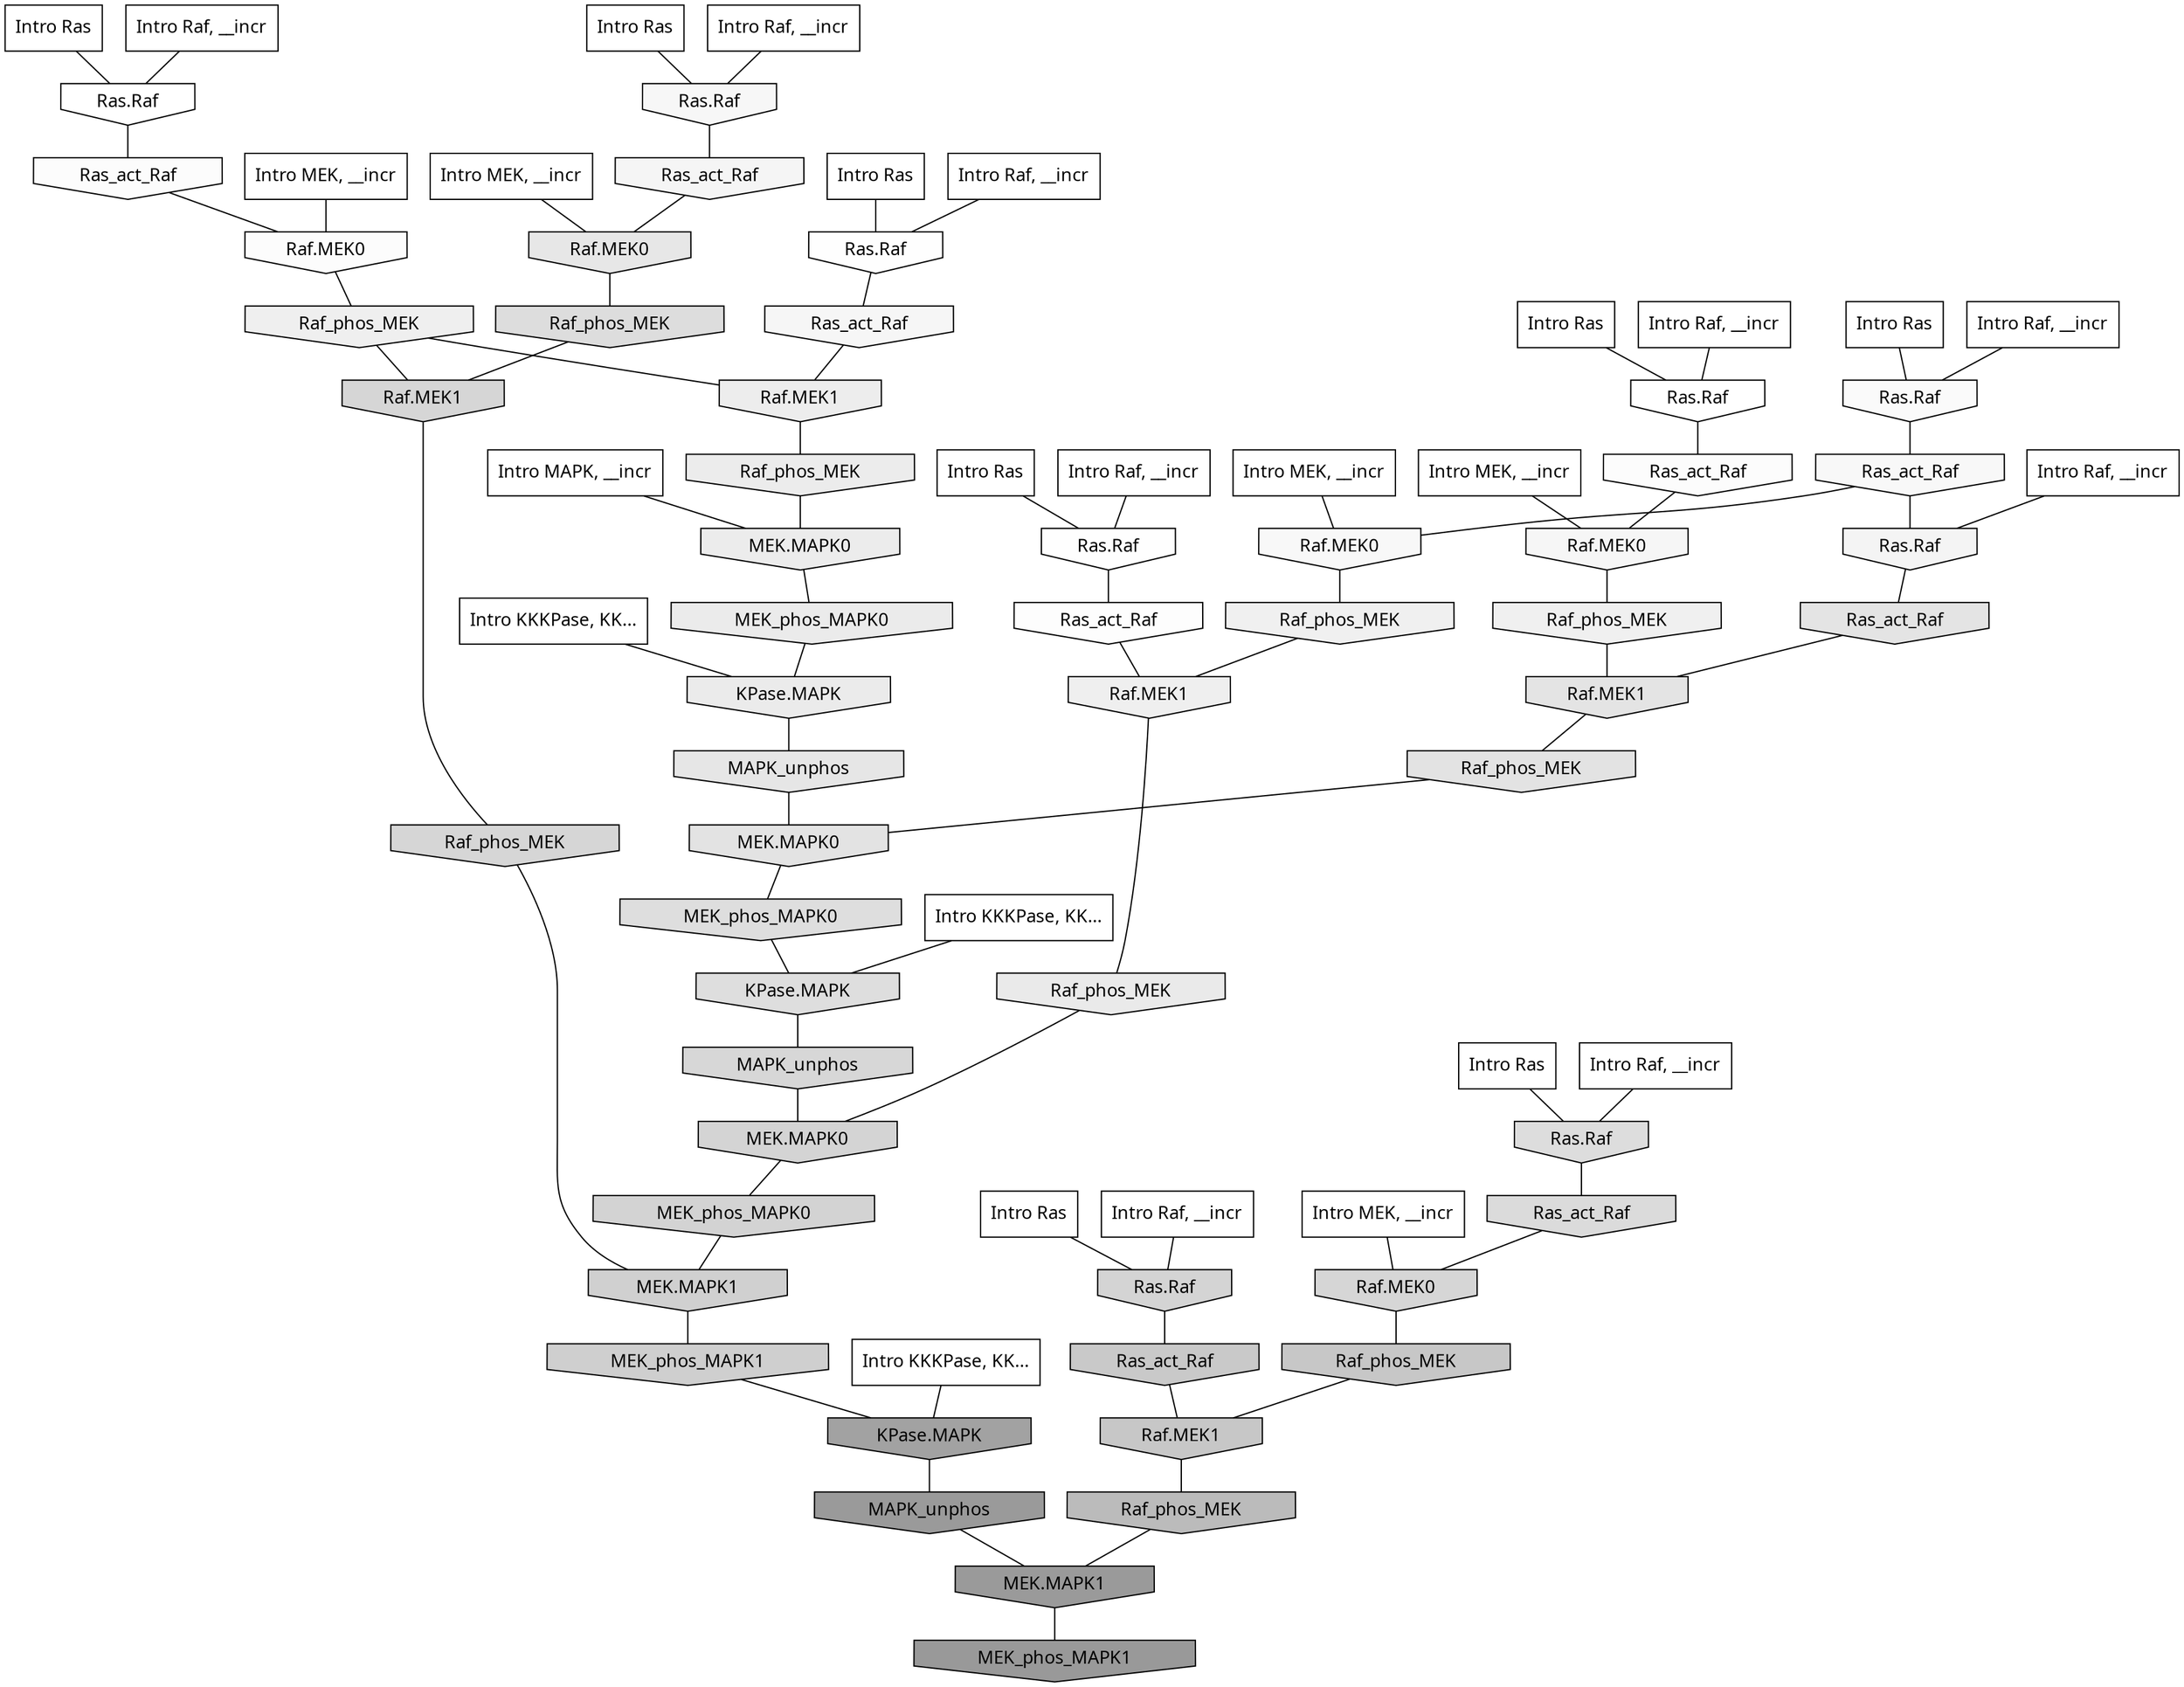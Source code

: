 digraph G{
  rankdir="TB";
  ranksep=0.30;
  node [fontname="CMU Serif"];
  edge [fontname="CMU Serif"];
  
  13 [label="Intro Ras", shape=rectangle, style=filled, fillcolor="0.000 0.000 1.000"]
  
  21 [label="Intro Ras", shape=rectangle, style=filled, fillcolor="0.000 0.000 1.000"]
  
  51 [label="Intro Ras", shape=rectangle, style=filled, fillcolor="0.000 0.000 1.000"]
  
  59 [label="Intro Ras", shape=rectangle, style=filled, fillcolor="0.000 0.000 1.000"]
  
  69 [label="Intro Ras", shape=rectangle, style=filled, fillcolor="0.000 0.000 1.000"]
  
  78 [label="Intro Ras", shape=rectangle, style=filled, fillcolor="0.000 0.000 1.000"]
  
  94 [label="Intro Ras", shape=rectangle, style=filled, fillcolor="0.000 0.000 1.000"]
  
  95 [label="Intro Ras", shape=rectangle, style=filled, fillcolor="0.000 0.000 1.000"]
  
  298 [label="Intro Raf, __incr", shape=rectangle, style=filled, fillcolor="0.000 0.000 1.000"]
  
  402 [label="Intro Raf, __incr", shape=rectangle, style=filled, fillcolor="0.000 0.000 1.000"]
  
  437 [label="Intro Raf, __incr", shape=rectangle, style=filled, fillcolor="0.000 0.000 1.000"]
  
  470 [label="Intro Raf, __incr", shape=rectangle, style=filled, fillcolor="0.000 0.000 1.000"]
  
  531 [label="Intro Raf, __incr", shape=rectangle, style=filled, fillcolor="0.000 0.000 1.000"]
  
  562 [label="Intro Raf, __incr", shape=rectangle, style=filled, fillcolor="0.000 0.000 1.000"]
  
  789 [label="Intro Raf, __incr", shape=rectangle, style=filled, fillcolor="0.000 0.000 1.000"]
  
  841 [label="Intro Raf, __incr", shape=rectangle, style=filled, fillcolor="0.000 0.000 1.000"]
  
  1024 [label="Intro Raf, __incr", shape=rectangle, style=filled, fillcolor="0.000 0.000 1.000"]
  
  1447 [label="Intro MEK, __incr", shape=rectangle, style=filled, fillcolor="0.000 0.000 1.000"]
  
  1700 [label="Intro MEK, __incr", shape=rectangle, style=filled, fillcolor="0.000 0.000 1.000"]
  
  1757 [label="Intro MEK, __incr", shape=rectangle, style=filled, fillcolor="0.000 0.000 1.000"]
  
  1783 [label="Intro MEK, __incr", shape=rectangle, style=filled, fillcolor="0.000 0.000 1.000"]
  
  1923 [label="Intro MEK, __incr", shape=rectangle, style=filled, fillcolor="0.000 0.000 1.000"]
  
  2411 [label="Intro MAPK, __incr", shape=rectangle, style=filled, fillcolor="0.000 0.000 1.000"]
  
  3105 [label="Intro KKKPase, KK...", shape=rectangle, style=filled, fillcolor="0.000 0.000 1.000"]
  
  3137 [label="Intro KKKPase, KK...", shape=rectangle, style=filled, fillcolor="0.000 0.000 1.000"]
  
  3147 [label="Intro KKKPase, KK...", shape=rectangle, style=filled, fillcolor="0.000 0.000 1.000"]
  
  3283 [label="Ras.Raf", shape=invhouse, style=filled, fillcolor="0.000 0.000 1.000"]
  
  3334 [label="Ras.Raf", shape=invhouse, style=filled, fillcolor="0.000 0.000 0.998"]
  
  3391 [label="Ras.Raf", shape=invhouse, style=filled, fillcolor="0.000 0.000 0.994"]
  
  3395 [label="Ras.Raf", shape=invhouse, style=filled, fillcolor="0.000 0.000 0.993"]
  
  3412 [label="Ras_act_Raf", shape=invhouse, style=filled, fillcolor="0.000 0.000 0.992"]
  
  3468 [label="Ras_act_Raf", shape=invhouse, style=filled, fillcolor="0.000 0.000 0.987"]
  
  3471 [label="Raf.MEK0", shape=invhouse, style=filled, fillcolor="0.000 0.000 0.987"]
  
  3480 [label="Ras_act_Raf", shape=invhouse, style=filled, fillcolor="0.000 0.000 0.986"]
  
  3608 [label="Ras.Raf", shape=invhouse, style=filled, fillcolor="0.000 0.000 0.977"]
  
  3711 [label="Ras_act_Raf", shape=invhouse, style=filled, fillcolor="0.000 0.000 0.971"]
  
  3714 [label="Raf.MEK0", shape=invhouse, style=filled, fillcolor="0.000 0.000 0.971"]
  
  3818 [label="Ras.Raf", shape=invhouse, style=filled, fillcolor="0.000 0.000 0.966"]
  
  3868 [label="Raf.MEK0", shape=invhouse, style=filled, fillcolor="0.000 0.000 0.964"]
  
  3940 [label="Ras_act_Raf", shape=invhouse, style=filled, fillcolor="0.000 0.000 0.962"]
  
  4063 [label="Ras_act_Raf", shape=invhouse, style=filled, fillcolor="0.000 0.000 0.958"]
  
  4105 [label="Ras.Raf", shape=invhouse, style=filled, fillcolor="0.000 0.000 0.956"]
  
  4576 [label="Raf_phos_MEK", shape=invhouse, style=filled, fillcolor="0.000 0.000 0.939"]
  
  4589 [label="Raf_phos_MEK", shape=invhouse, style=filled, fillcolor="0.000 0.000 0.938"]
  
  4618 [label="Raf.MEK1", shape=invhouse, style=filled, fillcolor="0.000 0.000 0.937"]
  
  4709 [label="Raf_phos_MEK", shape=invhouse, style=filled, fillcolor="0.000 0.000 0.935"]
  
  4890 [label="Raf.MEK1", shape=invhouse, style=filled, fillcolor="0.000 0.000 0.929"]
  
  5071 [label="Raf_phos_MEK", shape=invhouse, style=filled, fillcolor="0.000 0.000 0.923"]
  
  5073 [label="MEK.MAPK0", shape=invhouse, style=filled, fillcolor="0.000 0.000 0.923"]
  
  5169 [label="MEK_phos_MAPK0", shape=invhouse, style=filled, fillcolor="0.000 0.000 0.919"]
  
  5192 [label="KPase.MAPK", shape=invhouse, style=filled, fillcolor="0.000 0.000 0.919"]
  
  5281 [label="Raf_phos_MEK", shape=invhouse, style=filled, fillcolor="0.000 0.000 0.916"]
  
  5686 [label="Raf.MEK0", shape=invhouse, style=filled, fillcolor="0.000 0.000 0.904"]
  
  5802 [label="MAPK_unphos", shape=invhouse, style=filled, fillcolor="0.000 0.000 0.901"]
  
  6104 [label="Ras_act_Raf", shape=invhouse, style=filled, fillcolor="0.000 0.000 0.892"]
  
  6107 [label="Raf.MEK1", shape=invhouse, style=filled, fillcolor="0.000 0.000 0.892"]
  
  6347 [label="Raf_phos_MEK", shape=invhouse, style=filled, fillcolor="0.000 0.000 0.887"]
  
  6353 [label="MEK.MAPK0", shape=invhouse, style=filled, fillcolor="0.000 0.000 0.887"]
  
  7234 [label="MEK_phos_MAPK0", shape=invhouse, style=filled, fillcolor="0.000 0.000 0.869"]
  
  7269 [label="KPase.MAPK", shape=invhouse, style=filled, fillcolor="0.000 0.000 0.868"]
  
  7365 [label="Raf_phos_MEK", shape=invhouse, style=filled, fillcolor="0.000 0.000 0.867"]
  
  7420 [label="Ras.Raf", shape=invhouse, style=filled, fillcolor="0.000 0.000 0.866"]
  
  7951 [label="Ras_act_Raf", shape=invhouse, style=filled, fillcolor="0.000 0.000 0.857"]
  
  8995 [label="MAPK_unphos", shape=invhouse, style=filled, fillcolor="0.000 0.000 0.840"]
  
  9118 [label="Raf.MEK1", shape=invhouse, style=filled, fillcolor="0.000 0.000 0.838"]
  
  9167 [label="Raf.MEK0", shape=invhouse, style=filled, fillcolor="0.000 0.000 0.838"]
  
  9331 [label="Raf_phos_MEK", shape=invhouse, style=filled, fillcolor="0.000 0.000 0.836"]
  
  9666 [label="Ras.Raf", shape=invhouse, style=filled, fillcolor="0.000 0.000 0.832"]
  
  9798 [label="MEK.MAPK0", shape=invhouse, style=filled, fillcolor="0.000 0.000 0.831"]
  
  10066 [label="MEK_phos_MAPK0", shape=invhouse, style=filled, fillcolor="0.000 0.000 0.827"]
  
  11274 [label="MEK.MAPK1", shape=invhouse, style=filled, fillcolor="0.000 0.000 0.814"]
  
  11468 [label="MEK_phos_MAPK1", shape=invhouse, style=filled, fillcolor="0.000 0.000 0.812"]
  
  14542 [label="Ras_act_Raf", shape=invhouse, style=filled, fillcolor="0.000 0.000 0.787"]
  
  15221 [label="Raf_phos_MEK", shape=invhouse, style=filled, fillcolor="0.000 0.000 0.781"]
  
  15465 [label="Raf.MEK1", shape=invhouse, style=filled, fillcolor="0.000 0.000 0.779"]
  
  18351 [label="Raf_phos_MEK", shape=invhouse, style=filled, fillcolor="0.000 0.000 0.734"]
  
  21630 [label="KPase.MAPK", shape=invhouse, style=filled, fillcolor="0.000 0.000 0.635"]
  
  22590 [label="MAPK_unphos", shape=invhouse, style=filled, fillcolor="0.000 0.000 0.602"]
  
  22591 [label="MEK.MAPK1", shape=invhouse, style=filled, fillcolor="0.000 0.000 0.602"]
  
  22660 [label="MEK_phos_MAPK1", shape=invhouse, style=filled, fillcolor="0.000 0.000 0.600"]
  
  
  22591 -> 22660 [dir=none, color="0.000 0.000 0.000"] 
  22590 -> 22591 [dir=none, color="0.000 0.000 0.000"] 
  21630 -> 22590 [dir=none, color="0.000 0.000 0.000"] 
  18351 -> 22591 [dir=none, color="0.000 0.000 0.000"] 
  15465 -> 18351 [dir=none, color="0.000 0.000 0.000"] 
  15221 -> 15465 [dir=none, color="0.000 0.000 0.000"] 
  14542 -> 15465 [dir=none, color="0.000 0.000 0.000"] 
  11468 -> 21630 [dir=none, color="0.000 0.000 0.000"] 
  11274 -> 11468 [dir=none, color="0.000 0.000 0.000"] 
  10066 -> 11274 [dir=none, color="0.000 0.000 0.000"] 
  9798 -> 10066 [dir=none, color="0.000 0.000 0.000"] 
  9666 -> 14542 [dir=none, color="0.000 0.000 0.000"] 
  9331 -> 11274 [dir=none, color="0.000 0.000 0.000"] 
  9167 -> 15221 [dir=none, color="0.000 0.000 0.000"] 
  9118 -> 9331 [dir=none, color="0.000 0.000 0.000"] 
  8995 -> 9798 [dir=none, color="0.000 0.000 0.000"] 
  7951 -> 9167 [dir=none, color="0.000 0.000 0.000"] 
  7420 -> 7951 [dir=none, color="0.000 0.000 0.000"] 
  7365 -> 9118 [dir=none, color="0.000 0.000 0.000"] 
  7269 -> 8995 [dir=none, color="0.000 0.000 0.000"] 
  7234 -> 7269 [dir=none, color="0.000 0.000 0.000"] 
  6353 -> 7234 [dir=none, color="0.000 0.000 0.000"] 
  6347 -> 6353 [dir=none, color="0.000 0.000 0.000"] 
  6107 -> 6347 [dir=none, color="0.000 0.000 0.000"] 
  6104 -> 6107 [dir=none, color="0.000 0.000 0.000"] 
  5802 -> 6353 [dir=none, color="0.000 0.000 0.000"] 
  5686 -> 7365 [dir=none, color="0.000 0.000 0.000"] 
  5281 -> 9798 [dir=none, color="0.000 0.000 0.000"] 
  5192 -> 5802 [dir=none, color="0.000 0.000 0.000"] 
  5169 -> 5192 [dir=none, color="0.000 0.000 0.000"] 
  5073 -> 5169 [dir=none, color="0.000 0.000 0.000"] 
  5071 -> 5073 [dir=none, color="0.000 0.000 0.000"] 
  4890 -> 5071 [dir=none, color="0.000 0.000 0.000"] 
  4709 -> 4890 [dir=none, color="0.000 0.000 0.000"] 
  4709 -> 9118 [dir=none, color="0.000 0.000 0.000"] 
  4618 -> 5281 [dir=none, color="0.000 0.000 0.000"] 
  4589 -> 4618 [dir=none, color="0.000 0.000 0.000"] 
  4576 -> 6107 [dir=none, color="0.000 0.000 0.000"] 
  4105 -> 6104 [dir=none, color="0.000 0.000 0.000"] 
  4063 -> 5686 [dir=none, color="0.000 0.000 0.000"] 
  3940 -> 4890 [dir=none, color="0.000 0.000 0.000"] 
  3868 -> 4576 [dir=none, color="0.000 0.000 0.000"] 
  3818 -> 4063 [dir=none, color="0.000 0.000 0.000"] 
  3714 -> 4589 [dir=none, color="0.000 0.000 0.000"] 
  3711 -> 3714 [dir=none, color="0.000 0.000 0.000"] 
  3711 -> 4105 [dir=none, color="0.000 0.000 0.000"] 
  3608 -> 3711 [dir=none, color="0.000 0.000 0.000"] 
  3480 -> 3868 [dir=none, color="0.000 0.000 0.000"] 
  3471 -> 4709 [dir=none, color="0.000 0.000 0.000"] 
  3468 -> 3471 [dir=none, color="0.000 0.000 0.000"] 
  3412 -> 4618 [dir=none, color="0.000 0.000 0.000"] 
  3395 -> 3940 [dir=none, color="0.000 0.000 0.000"] 
  3391 -> 3412 [dir=none, color="0.000 0.000 0.000"] 
  3334 -> 3468 [dir=none, color="0.000 0.000 0.000"] 
  3283 -> 3480 [dir=none, color="0.000 0.000 0.000"] 
  3147 -> 21630 [dir=none, color="0.000 0.000 0.000"] 
  3137 -> 5192 [dir=none, color="0.000 0.000 0.000"] 
  3105 -> 7269 [dir=none, color="0.000 0.000 0.000"] 
  2411 -> 5073 [dir=none, color="0.000 0.000 0.000"] 
  1923 -> 5686 [dir=none, color="0.000 0.000 0.000"] 
  1783 -> 3868 [dir=none, color="0.000 0.000 0.000"] 
  1757 -> 3471 [dir=none, color="0.000 0.000 0.000"] 
  1700 -> 9167 [dir=none, color="0.000 0.000 0.000"] 
  1447 -> 3714 [dir=none, color="0.000 0.000 0.000"] 
  1024 -> 4105 [dir=none, color="0.000 0.000 0.000"] 
  841 -> 3395 [dir=none, color="0.000 0.000 0.000"] 
  789 -> 3818 [dir=none, color="0.000 0.000 0.000"] 
  562 -> 3391 [dir=none, color="0.000 0.000 0.000"] 
  531 -> 3283 [dir=none, color="0.000 0.000 0.000"] 
  470 -> 3608 [dir=none, color="0.000 0.000 0.000"] 
  437 -> 9666 [dir=none, color="0.000 0.000 0.000"] 
  402 -> 7420 [dir=none, color="0.000 0.000 0.000"] 
  298 -> 3334 [dir=none, color="0.000 0.000 0.000"] 
  95 -> 7420 [dir=none, color="0.000 0.000 0.000"] 
  94 -> 3283 [dir=none, color="0.000 0.000 0.000"] 
  78 -> 3608 [dir=none, color="0.000 0.000 0.000"] 
  69 -> 9666 [dir=none, color="0.000 0.000 0.000"] 
  59 -> 3391 [dir=none, color="0.000 0.000 0.000"] 
  51 -> 3818 [dir=none, color="0.000 0.000 0.000"] 
  21 -> 3395 [dir=none, color="0.000 0.000 0.000"] 
  13 -> 3334 [dir=none, color="0.000 0.000 0.000"] 
  
  }
